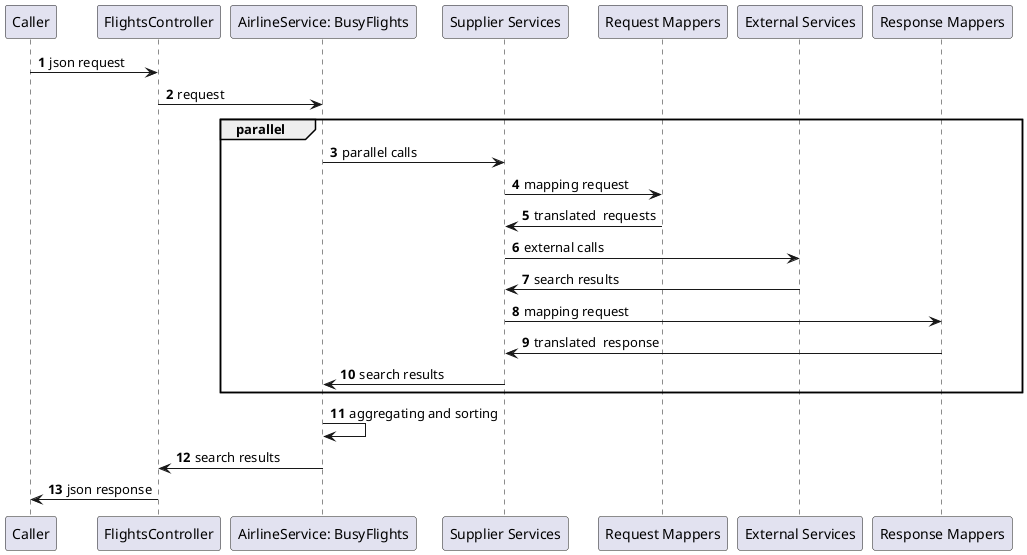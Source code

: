 @startuml
autonumber

Caller -> FlightsController: json request
FlightsController -> "AirlineService: BusyFlights": request
group parallel
"AirlineService: BusyFlights" -> "Supplier Services": parallel calls
"Supplier Services" -> "Request Mappers": mapping request
"Supplier Services" <- "Request Mappers": translated  requests
"Supplier Services" -> "External Services": external calls
"Supplier Services" <- "External Services": search results
"Supplier Services" -> "Response Mappers": mapping request
"Supplier Services" <- "Response Mappers": translated  response
"Supplier Services" -> "AirlineService: BusyFlights": search results
end group
"AirlineService: BusyFlights" -> "AirlineService: BusyFlights": aggregating and sorting
FlightsController <- "AirlineService: BusyFlights": search results
Caller <- FlightsController: json response

@enduml